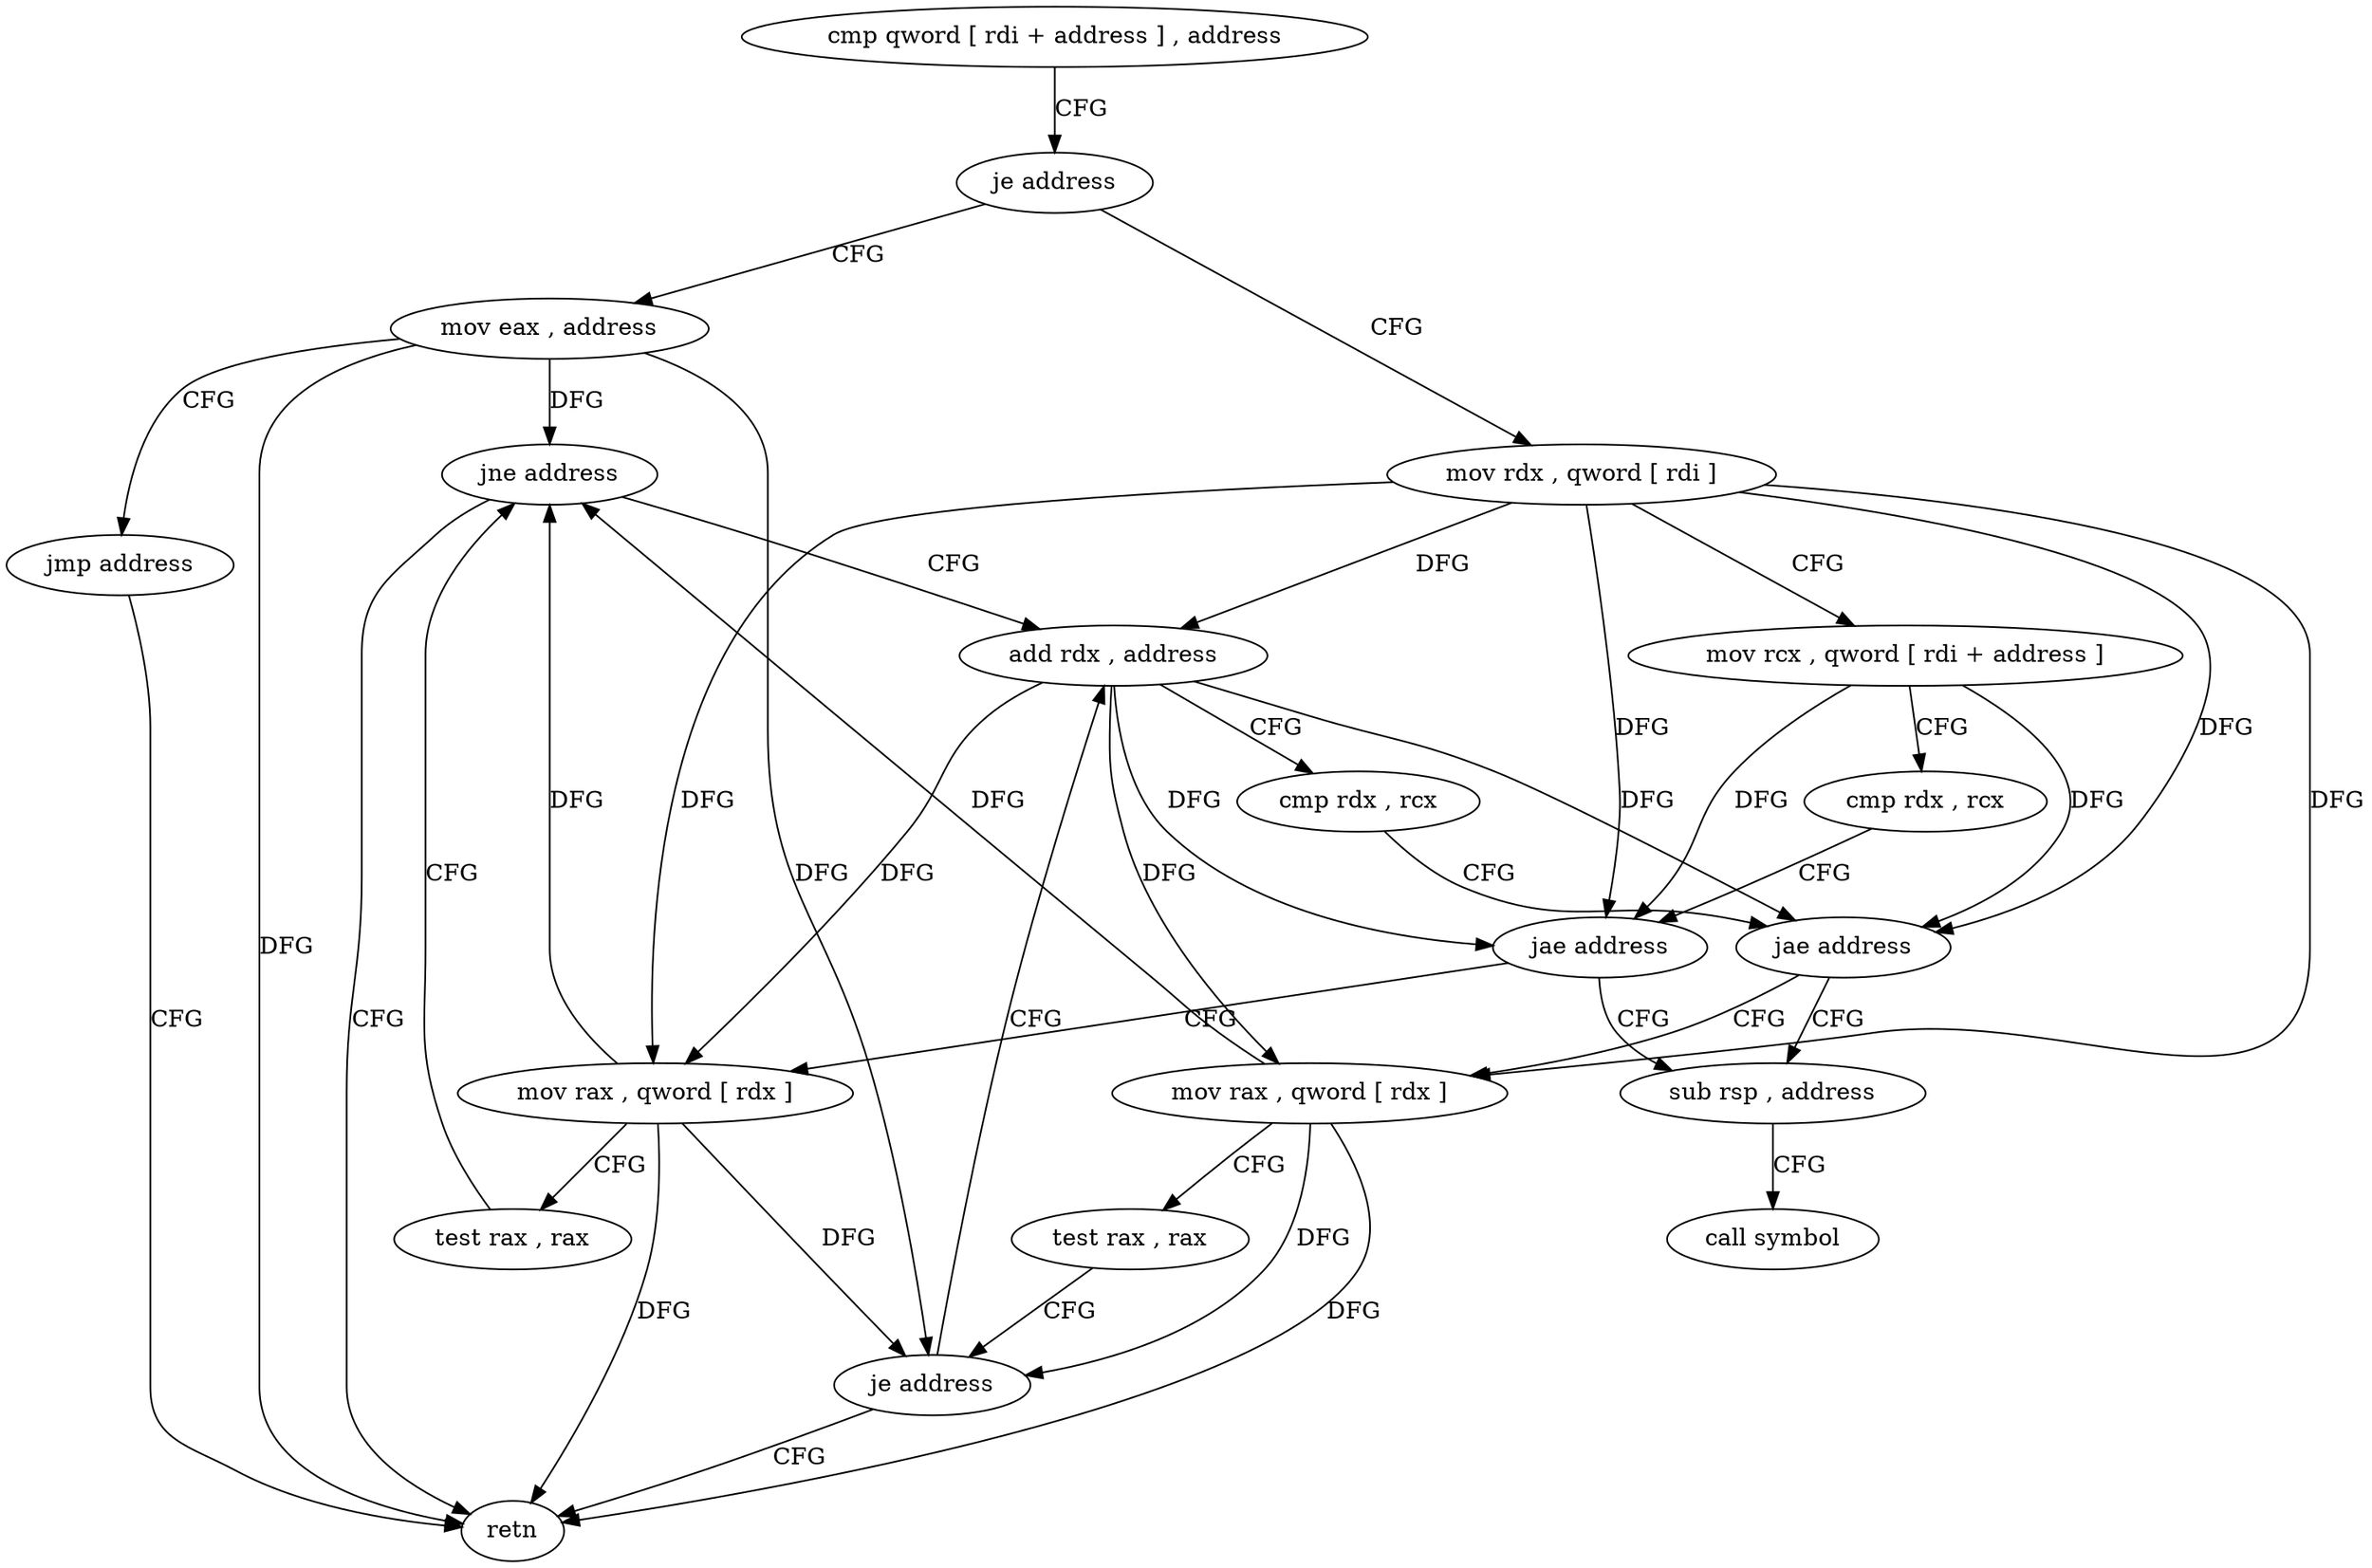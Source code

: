 digraph "func" {
"4276957" [label = "cmp qword [ rdi + address ] , address" ]
"4276962" [label = "je address" ]
"4277012" [label = "mov eax , address" ]
"4276964" [label = "mov rdx , qword [ rdi ]" ]
"4277017" [label = "jmp address" ]
"4277001" [label = "retn" ]
"4276967" [label = "mov rcx , qword [ rdi + address ]" ]
"4276971" [label = "cmp rdx , rcx" ]
"4276974" [label = "jae address" ]
"4277003" [label = "sub rsp , address" ]
"4276976" [label = "mov rax , qword [ rdx ]" ]
"4277007" [label = "call symbol" ]
"4276979" [label = "test rax , rax" ]
"4276982" [label = "jne address" ]
"4276984" [label = "add rdx , address" ]
"4276988" [label = "cmp rdx , rcx" ]
"4276991" [label = "jae address" ]
"4276993" [label = "mov rax , qword [ rdx ]" ]
"4276996" [label = "test rax , rax" ]
"4276999" [label = "je address" ]
"4276957" -> "4276962" [ label = "CFG" ]
"4276962" -> "4277012" [ label = "CFG" ]
"4276962" -> "4276964" [ label = "CFG" ]
"4277012" -> "4277017" [ label = "CFG" ]
"4277012" -> "4277001" [ label = "DFG" ]
"4277012" -> "4276982" [ label = "DFG" ]
"4277012" -> "4276999" [ label = "DFG" ]
"4276964" -> "4276967" [ label = "CFG" ]
"4276964" -> "4276974" [ label = "DFG" ]
"4276964" -> "4276976" [ label = "DFG" ]
"4276964" -> "4276984" [ label = "DFG" ]
"4276964" -> "4276991" [ label = "DFG" ]
"4276964" -> "4276993" [ label = "DFG" ]
"4277017" -> "4277001" [ label = "CFG" ]
"4276967" -> "4276971" [ label = "CFG" ]
"4276967" -> "4276974" [ label = "DFG" ]
"4276967" -> "4276991" [ label = "DFG" ]
"4276971" -> "4276974" [ label = "CFG" ]
"4276974" -> "4277003" [ label = "CFG" ]
"4276974" -> "4276976" [ label = "CFG" ]
"4277003" -> "4277007" [ label = "CFG" ]
"4276976" -> "4276979" [ label = "CFG" ]
"4276976" -> "4277001" [ label = "DFG" ]
"4276976" -> "4276982" [ label = "DFG" ]
"4276976" -> "4276999" [ label = "DFG" ]
"4276979" -> "4276982" [ label = "CFG" ]
"4276982" -> "4277001" [ label = "CFG" ]
"4276982" -> "4276984" [ label = "CFG" ]
"4276984" -> "4276988" [ label = "CFG" ]
"4276984" -> "4276976" [ label = "DFG" ]
"4276984" -> "4276974" [ label = "DFG" ]
"4276984" -> "4276991" [ label = "DFG" ]
"4276984" -> "4276993" [ label = "DFG" ]
"4276988" -> "4276991" [ label = "CFG" ]
"4276991" -> "4277003" [ label = "CFG" ]
"4276991" -> "4276993" [ label = "CFG" ]
"4276993" -> "4276996" [ label = "CFG" ]
"4276993" -> "4276982" [ label = "DFG" ]
"4276993" -> "4277001" [ label = "DFG" ]
"4276993" -> "4276999" [ label = "DFG" ]
"4276996" -> "4276999" [ label = "CFG" ]
"4276999" -> "4276984" [ label = "CFG" ]
"4276999" -> "4277001" [ label = "CFG" ]
}

